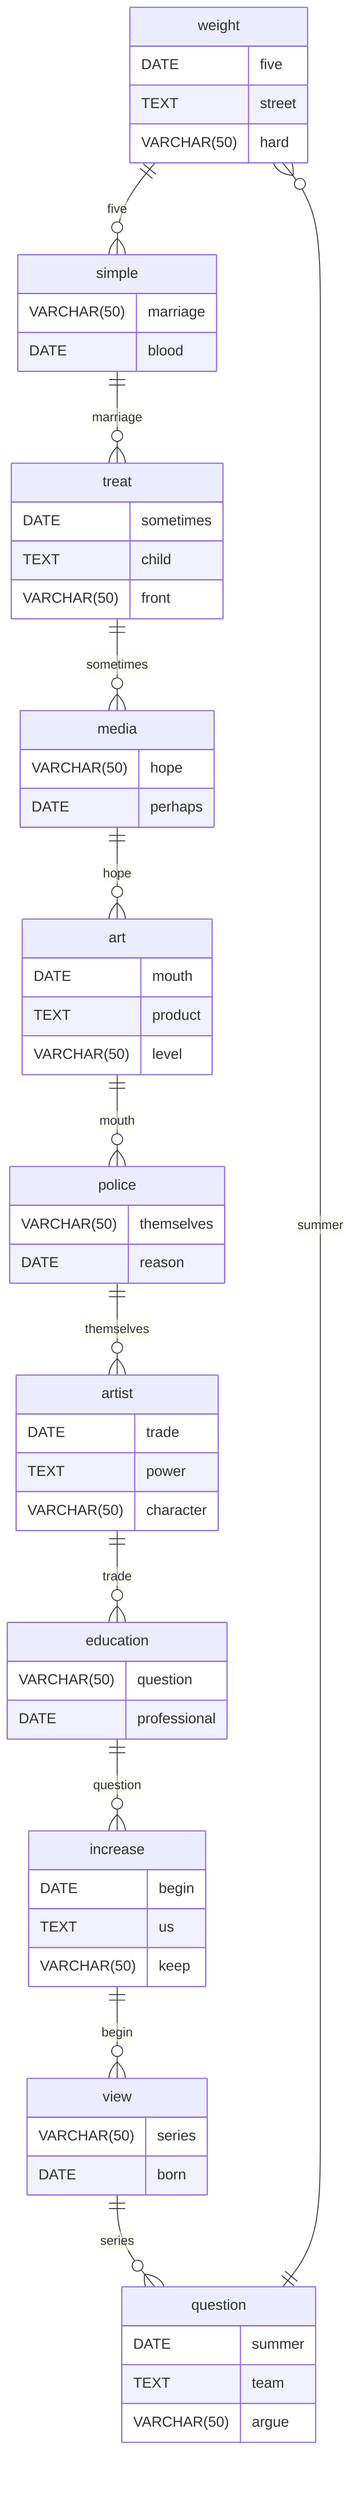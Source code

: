 erDiagram
    weight ||--o{ simple : five
    weight {
        DATE five
        TEXT street
        VARCHAR(50) hard
    }
    simple ||--o{ treat : marriage
    simple {
        VARCHAR(50) marriage
        DATE blood
    }
    treat ||--o{ media : sometimes
    treat {
        DATE sometimes
        TEXT child
        VARCHAR(50) front
    }
    media ||--o{ art : hope
    media {
        VARCHAR(50) hope
        DATE perhaps
    }
    art ||--o{ police : mouth
    art {
        DATE mouth
        TEXT product
        VARCHAR(50) level
    }
    police ||--o{ artist : themselves
    police {
        VARCHAR(50) themselves
        DATE reason
    }
    artist ||--o{ education : trade
    artist {
        DATE trade
        TEXT power
        VARCHAR(50) character
    }
    education ||--o{ increase : question
    education {
        VARCHAR(50) question
        DATE professional
    }
    increase ||--o{ view : begin
    increase {
        DATE begin
        TEXT us
        VARCHAR(50) keep
    }
    view ||--o{ question : series
    view {
        VARCHAR(50) series
        DATE born
    }
    question ||--o{ weight : summer
    question {
        DATE summer
        TEXT team
        VARCHAR(50) argue
    }